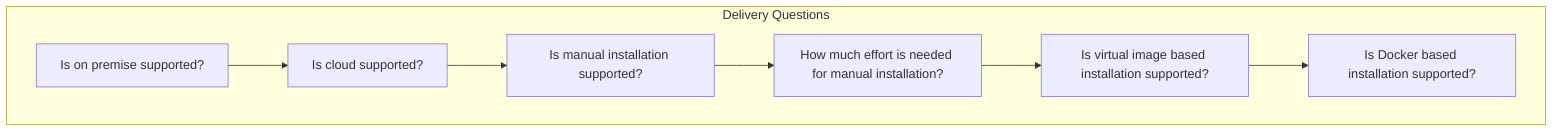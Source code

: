 graph TB;

subgraph "Delivery Questions"
Del1[Is on premise supported?]
Del2[Is cloud supported?]
Del3[Is manual installation supported?]
Del4[How much effort is needed for manual installation?]
Del5[Is virtual image based installation supported?]
DelL[Is Docker based installation supported?]
end
Del1 --> Del2 --> Del3 --> Del4  --> Del5 --> DelL